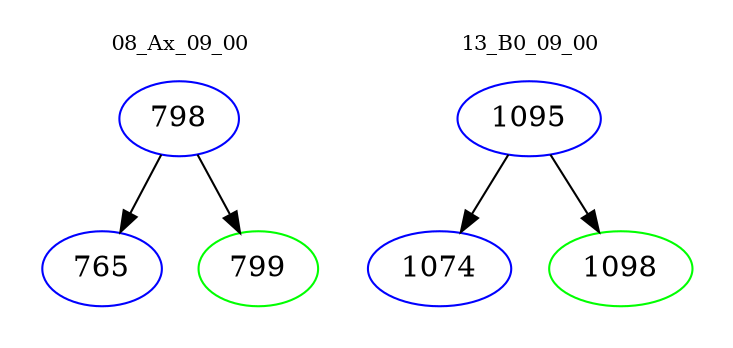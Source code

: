 digraph{
subgraph cluster_0 {
color = white
label = "08_Ax_09_00";
fontsize=10;
T0_798 [label="798", color="blue"]
T0_798 -> T0_765 [color="black"]
T0_765 [label="765", color="blue"]
T0_798 -> T0_799 [color="black"]
T0_799 [label="799", color="green"]
}
subgraph cluster_1 {
color = white
label = "13_B0_09_00";
fontsize=10;
T1_1095 [label="1095", color="blue"]
T1_1095 -> T1_1074 [color="black"]
T1_1074 [label="1074", color="blue"]
T1_1095 -> T1_1098 [color="black"]
T1_1098 [label="1098", color="green"]
}
}
